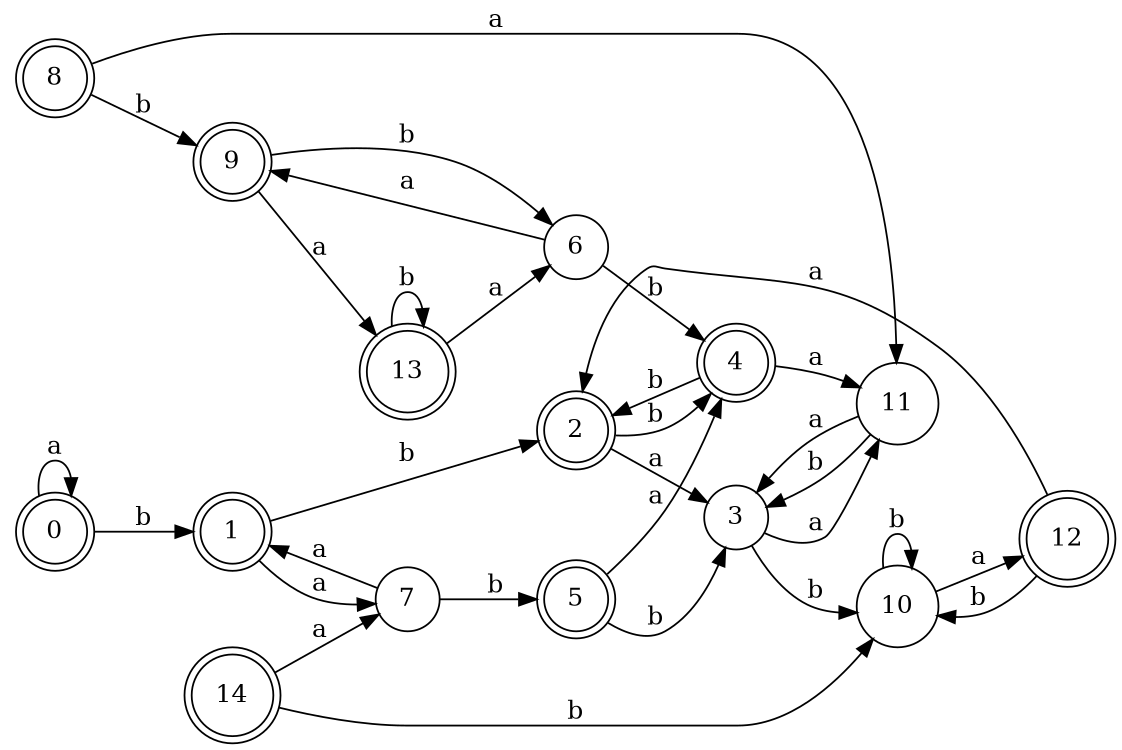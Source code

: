 digraph n12_4 {
__start0 [label="" shape="none"];

rankdir=LR;
size="8,5";

s0 [style="rounded,filled", color="black", fillcolor="white" shape="doublecircle", label="0"];
s1 [style="rounded,filled", color="black", fillcolor="white" shape="doublecircle", label="1"];
s2 [style="rounded,filled", color="black", fillcolor="white" shape="doublecircle", label="2"];
s3 [style="filled", color="black", fillcolor="white" shape="circle", label="3"];
s4 [style="rounded,filled", color="black", fillcolor="white" shape="doublecircle", label="4"];
s5 [style="rounded,filled", color="black", fillcolor="white" shape="doublecircle", label="5"];
s6 [style="filled", color="black", fillcolor="white" shape="circle", label="6"];
s7 [style="filled", color="black", fillcolor="white" shape="circle", label="7"];
s8 [style="rounded,filled", color="black", fillcolor="white" shape="doublecircle", label="8"];
s9 [style="rounded,filled", color="black", fillcolor="white" shape="doublecircle", label="9"];
s10 [style="filled", color="black", fillcolor="white" shape="circle", label="10"];
s11 [style="filled", color="black", fillcolor="white" shape="circle", label="11"];
s12 [style="rounded,filled", color="black", fillcolor="white" shape="doublecircle", label="12"];
s13 [style="rounded,filled", color="black", fillcolor="white" shape="doublecircle", label="13"];
s14 [style="rounded,filled", color="black", fillcolor="white" shape="doublecircle", label="14"];
s0 -> s0 [label="a"];
s0 -> s1 [label="b"];
s1 -> s7 [label="a"];
s1 -> s2 [label="b"];
s2 -> s3 [label="a"];
s2 -> s4 [label="b"];
s3 -> s11 [label="a"];
s3 -> s10 [label="b"];
s4 -> s11 [label="a"];
s4 -> s2 [label="b"];
s5 -> s4 [label="a"];
s5 -> s3 [label="b"];
s6 -> s9 [label="a"];
s6 -> s4 [label="b"];
s7 -> s1 [label="a"];
s7 -> s5 [label="b"];
s8 -> s11 [label="a"];
s8 -> s9 [label="b"];
s9 -> s13 [label="a"];
s9 -> s6 [label="b"];
s10 -> s12 [label="a"];
s10 -> s10 [label="b"];
s11 -> s3 [label="a"];
s11 -> s3 [label="b"];
s12 -> s2 [label="a"];
s12 -> s10 [label="b"];
s13 -> s6 [label="a"];
s13 -> s13 [label="b"];
s14 -> s7 [label="a"];
s14 -> s10 [label="b"];

}